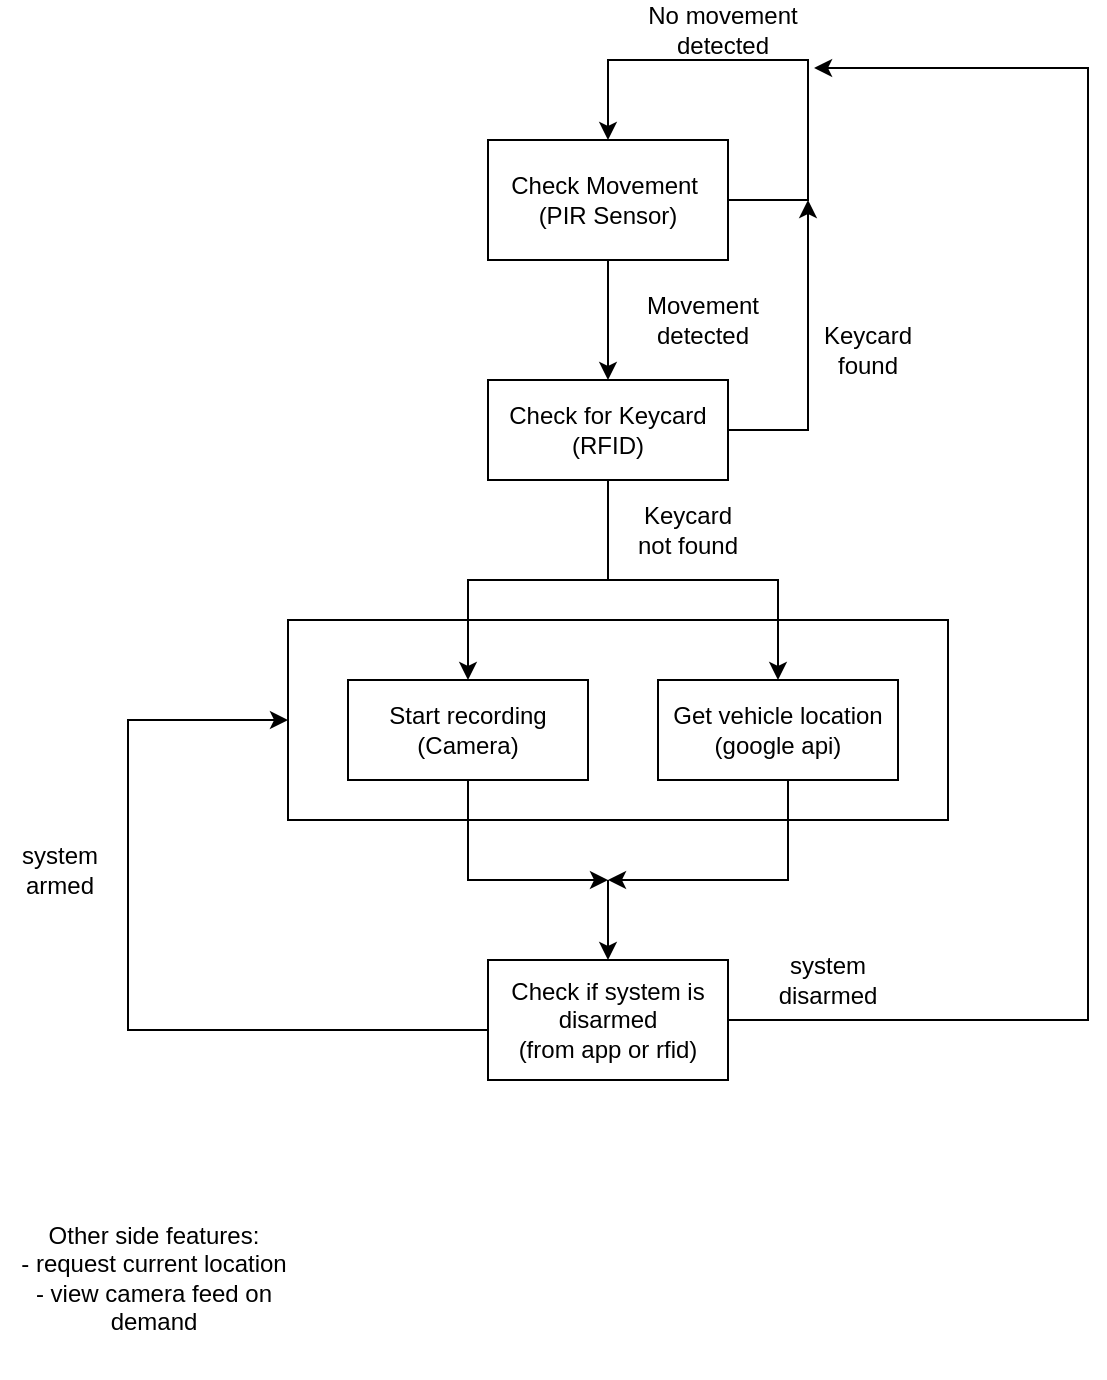 <mxfile version="22.1.2" type="github">
  <diagram name="Page-1" id="v1OISPPC2CIppKCgdL-t">
    <mxGraphModel dx="1434" dy="780" grid="1" gridSize="10" guides="1" tooltips="1" connect="1" arrows="1" fold="1" page="1" pageScale="1" pageWidth="850" pageHeight="1100" math="0" shadow="0">
      <root>
        <mxCell id="0" />
        <mxCell id="1" parent="0" />
        <mxCell id="sEyNhKopgO2MTpxVOQxi-1" value="Check Movement&amp;nbsp;&lt;br&gt;(PIR Sensor)" style="rounded=0;whiteSpace=wrap;html=1;" vertex="1" parent="1">
          <mxGeometry x="360" y="141" width="120" height="60" as="geometry" />
        </mxCell>
        <mxCell id="sEyNhKopgO2MTpxVOQxi-2" value="" style="endArrow=classic;html=1;rounded=0;entryX=0.5;entryY=0;entryDx=0;entryDy=0;" edge="1" parent="1" target="sEyNhKopgO2MTpxVOQxi-1">
          <mxGeometry width="50" height="50" relative="1" as="geometry">
            <mxPoint x="480" y="171" as="sourcePoint" />
            <mxPoint x="350" y="101" as="targetPoint" />
            <Array as="points">
              <mxPoint x="520" y="171" />
              <mxPoint x="520" y="101" />
              <mxPoint x="420" y="101" />
            </Array>
          </mxGeometry>
        </mxCell>
        <mxCell id="sEyNhKopgO2MTpxVOQxi-3" value="" style="endArrow=classic;html=1;rounded=0;exitX=0.5;exitY=1;exitDx=0;exitDy=0;" edge="1" parent="1" source="sEyNhKopgO2MTpxVOQxi-1">
          <mxGeometry width="50" height="50" relative="1" as="geometry">
            <mxPoint x="420" y="341" as="sourcePoint" />
            <mxPoint x="420" y="261" as="targetPoint" />
          </mxGeometry>
        </mxCell>
        <mxCell id="sEyNhKopgO2MTpxVOQxi-4" value="No movement detected" style="text;html=1;strokeColor=none;fillColor=none;align=center;verticalAlign=middle;whiteSpace=wrap;rounded=0;" vertex="1" parent="1">
          <mxGeometry x="420" y="71" width="115" height="30" as="geometry" />
        </mxCell>
        <mxCell id="sEyNhKopgO2MTpxVOQxi-5" value="Movement&lt;br&gt;detected" style="text;html=1;strokeColor=none;fillColor=none;align=center;verticalAlign=middle;whiteSpace=wrap;rounded=0;" vertex="1" parent="1">
          <mxGeometry x="410" y="216" width="115" height="30" as="geometry" />
        </mxCell>
        <mxCell id="sEyNhKopgO2MTpxVOQxi-6" value="Start recording&lt;br&gt;(Camera)" style="rounded=0;whiteSpace=wrap;html=1;" vertex="1" parent="1">
          <mxGeometry x="290" y="411" width="120" height="50" as="geometry" />
        </mxCell>
        <mxCell id="sEyNhKopgO2MTpxVOQxi-11" value="" style="edgeStyle=orthogonalEdgeStyle;rounded=0;orthogonalLoop=1;jettySize=auto;html=1;" edge="1" parent="1" source="sEyNhKopgO2MTpxVOQxi-7" target="sEyNhKopgO2MTpxVOQxi-6">
          <mxGeometry relative="1" as="geometry" />
        </mxCell>
        <mxCell id="sEyNhKopgO2MTpxVOQxi-7" value="Check for Keycard&lt;br&gt;(RFID)" style="rounded=0;whiteSpace=wrap;html=1;" vertex="1" parent="1">
          <mxGeometry x="360" y="261" width="120" height="50" as="geometry" />
        </mxCell>
        <mxCell id="sEyNhKopgO2MTpxVOQxi-8" value="" style="endArrow=classic;html=1;rounded=0;exitX=1;exitY=0.5;exitDx=0;exitDy=0;" edge="1" parent="1" source="sEyNhKopgO2MTpxVOQxi-7">
          <mxGeometry width="50" height="50" relative="1" as="geometry">
            <mxPoint x="420" y="341" as="sourcePoint" />
            <mxPoint x="520" y="171" as="targetPoint" />
            <Array as="points">
              <mxPoint x="520" y="286" />
            </Array>
          </mxGeometry>
        </mxCell>
        <mxCell id="sEyNhKopgO2MTpxVOQxi-10" value="Keycard&lt;br&gt;found" style="text;html=1;strokeColor=none;fillColor=none;align=center;verticalAlign=middle;whiteSpace=wrap;rounded=0;" vertex="1" parent="1">
          <mxGeometry x="520" y="231" width="60" height="30" as="geometry" />
        </mxCell>
        <mxCell id="sEyNhKopgO2MTpxVOQxi-12" value="Keycard not found" style="text;html=1;strokeColor=none;fillColor=none;align=center;verticalAlign=middle;whiteSpace=wrap;rounded=0;" vertex="1" parent="1">
          <mxGeometry x="430" y="321" width="60" height="30" as="geometry" />
        </mxCell>
        <mxCell id="sEyNhKopgO2MTpxVOQxi-14" value="Get vehicle location&lt;br&gt;(google api)" style="rounded=0;whiteSpace=wrap;html=1;" vertex="1" parent="1">
          <mxGeometry x="445" y="411" width="120" height="50" as="geometry" />
        </mxCell>
        <mxCell id="sEyNhKopgO2MTpxVOQxi-15" value="" style="endArrow=classic;html=1;rounded=0;entryX=0.5;entryY=0;entryDx=0;entryDy=0;" edge="1" parent="1" target="sEyNhKopgO2MTpxVOQxi-14">
          <mxGeometry width="50" height="50" relative="1" as="geometry">
            <mxPoint x="420" y="361" as="sourcePoint" />
            <mxPoint x="510" y="341" as="targetPoint" />
            <Array as="points">
              <mxPoint x="505" y="361" />
            </Array>
          </mxGeometry>
        </mxCell>
        <mxCell id="sEyNhKopgO2MTpxVOQxi-16" value="" style="rounded=0;whiteSpace=wrap;html=1;fillColor=none;" vertex="1" parent="1">
          <mxGeometry x="260" y="381" width="330" height="100" as="geometry" />
        </mxCell>
        <mxCell id="sEyNhKopgO2MTpxVOQxi-17" value="" style="endArrow=classic;html=1;rounded=0;" edge="1" parent="1">
          <mxGeometry width="50" height="50" relative="1" as="geometry">
            <mxPoint x="350" y="461" as="sourcePoint" />
            <mxPoint x="420" y="511" as="targetPoint" />
            <Array as="points">
              <mxPoint x="350" y="511" />
            </Array>
          </mxGeometry>
        </mxCell>
        <mxCell id="sEyNhKopgO2MTpxVOQxi-18" value="" style="endArrow=classic;html=1;rounded=0;" edge="1" parent="1">
          <mxGeometry width="50" height="50" relative="1" as="geometry">
            <mxPoint x="510" y="461" as="sourcePoint" />
            <mxPoint x="420" y="511" as="targetPoint" />
            <Array as="points">
              <mxPoint x="510" y="511" />
            </Array>
          </mxGeometry>
        </mxCell>
        <mxCell id="sEyNhKopgO2MTpxVOQxi-19" value="Check if system is disarmed&lt;br&gt;(from app or rfid)" style="rounded=0;whiteSpace=wrap;html=1;" vertex="1" parent="1">
          <mxGeometry x="360" y="551" width="120" height="60" as="geometry" />
        </mxCell>
        <mxCell id="sEyNhKopgO2MTpxVOQxi-20" value="" style="endArrow=classic;html=1;rounded=0;" edge="1" parent="1" target="sEyNhKopgO2MTpxVOQxi-19">
          <mxGeometry width="50" height="50" relative="1" as="geometry">
            <mxPoint x="420" y="511" as="sourcePoint" />
            <mxPoint x="470" y="461" as="targetPoint" />
          </mxGeometry>
        </mxCell>
        <mxCell id="sEyNhKopgO2MTpxVOQxi-21" value="" style="endArrow=classic;html=1;rounded=0;exitX=1;exitY=0.5;exitDx=0;exitDy=0;entryX=0.896;entryY=1.133;entryDx=0;entryDy=0;entryPerimeter=0;" edge="1" parent="1" source="sEyNhKopgO2MTpxVOQxi-19" target="sEyNhKopgO2MTpxVOQxi-4">
          <mxGeometry width="50" height="50" relative="1" as="geometry">
            <mxPoint x="420" y="341" as="sourcePoint" />
            <mxPoint x="470" y="291" as="targetPoint" />
            <Array as="points">
              <mxPoint x="660" y="581" />
              <mxPoint x="660" y="105" />
            </Array>
          </mxGeometry>
        </mxCell>
        <mxCell id="sEyNhKopgO2MTpxVOQxi-22" value="system disarmed" style="text;html=1;strokeColor=none;fillColor=none;align=center;verticalAlign=middle;whiteSpace=wrap;rounded=0;" vertex="1" parent="1">
          <mxGeometry x="500" y="546" width="60" height="30" as="geometry" />
        </mxCell>
        <mxCell id="sEyNhKopgO2MTpxVOQxi-23" value="" style="endArrow=classic;html=1;rounded=0;entryX=0;entryY=0.5;entryDx=0;entryDy=0;" edge="1" parent="1" target="sEyNhKopgO2MTpxVOQxi-16">
          <mxGeometry width="50" height="50" relative="1" as="geometry">
            <mxPoint x="360" y="586" as="sourcePoint" />
            <mxPoint x="160" y="431" as="targetPoint" />
            <Array as="points">
              <mxPoint x="180" y="586" />
              <mxPoint x="180" y="431" />
            </Array>
          </mxGeometry>
        </mxCell>
        <mxCell id="sEyNhKopgO2MTpxVOQxi-24" value="system armed" style="text;html=1;strokeColor=none;fillColor=none;align=center;verticalAlign=middle;whiteSpace=wrap;rounded=0;" vertex="1" parent="1">
          <mxGeometry x="116" y="491" width="60" height="30" as="geometry" />
        </mxCell>
        <mxCell id="sEyNhKopgO2MTpxVOQxi-25" value="Other side features:&lt;br&gt;- request current location&lt;br&gt;- view camera feed on demand" style="text;html=1;strokeColor=none;fillColor=none;align=center;verticalAlign=middle;whiteSpace=wrap;rounded=0;" vertex="1" parent="1">
          <mxGeometry x="116" y="660" width="154" height="100" as="geometry" />
        </mxCell>
      </root>
    </mxGraphModel>
  </diagram>
</mxfile>
